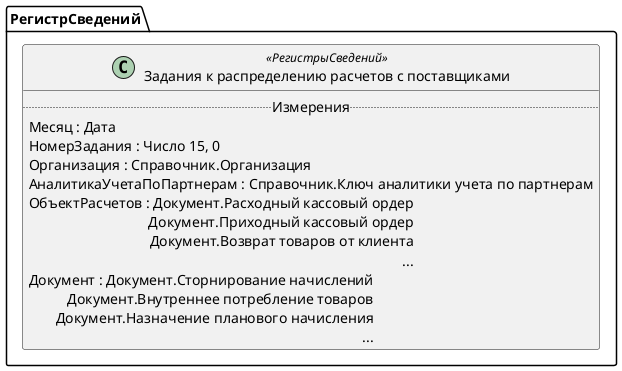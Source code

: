 ﻿@startuml ЗаданияКРаспределениюРасчетовСПоставщиками
'!include templates.wsd
'..\include templates.wsd
class РегистрСведений.ЗаданияКРаспределениюРасчетовСПоставщиками as "Задания к распределению расчетов с поставщиками" <<РегистрыСведений>>
{
..Измерения..
Месяц : Дата
НомерЗадания : Число 15, 0
Организация : Справочник.Организация
АналитикаУчетаПоПартнерам : Справочник.Ключ аналитики учета по партнерам
ОбъектРасчетов : Документ.Расходный кассовый ордер\rДокумент.Приходный кассовый ордер\rДокумент.Возврат товаров от клиента\r...
Документ : Документ.Сторнирование начислений\rДокумент.Внутреннее потребление товаров\rДокумент.Назначение планового начисления\r...
}
@enduml
